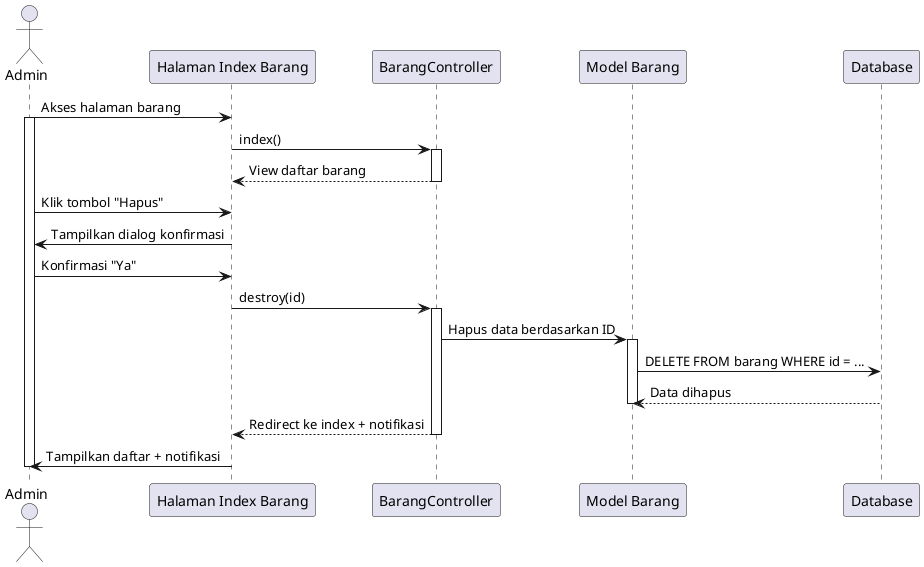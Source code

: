 @startuml
actor Admin

participant "Halaman Index Barang" as BarangIndex
participant "BarangController" as BarangController
participant "Model Barang" as BarangModel
participant "Database" as DB

Admin -> BarangIndex: Akses halaman barang
activate Admin
BarangIndex -> BarangController: index()
activate BarangController
BarangController --> BarangIndex: View daftar barang
deactivate BarangController

Admin -> BarangIndex: Klik tombol "Hapus"
BarangIndex -> Admin: Tampilkan dialog konfirmasi
Admin -> BarangIndex: Konfirmasi "Ya"

BarangIndex -> BarangController: destroy(id)
activate BarangController

BarangController -> BarangModel: Hapus data berdasarkan ID
activate BarangModel
BarangModel -> DB: DELETE FROM barang WHERE id = ...
DB --> BarangModel: Data dihapus
deactivate BarangModel

BarangController --> BarangIndex: Redirect ke index + notifikasi
deactivate BarangController

BarangIndex -> Admin: Tampilkan daftar + notifikasi
deactivate Admin

@enduml
